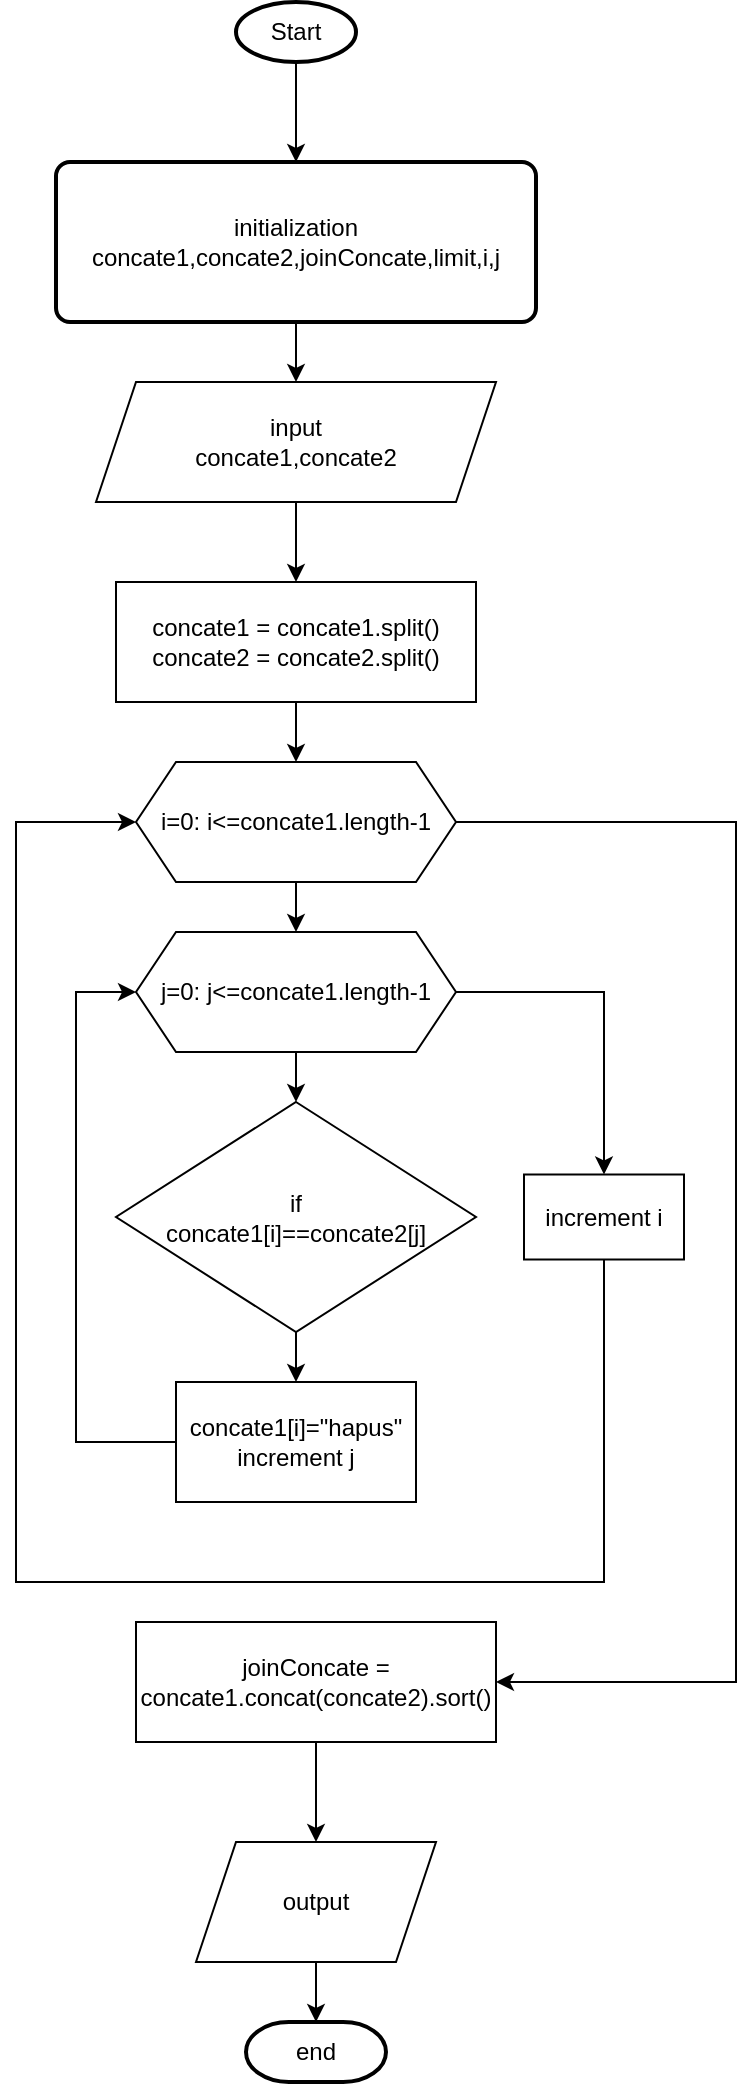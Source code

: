 <mxfile version="14.6.11" type="device"><diagram id="FGV0N6EhrC0R_0Opwvxa" name="Page-1"><mxGraphModel dx="1021" dy="567" grid="1" gridSize="10" guides="1" tooltips="1" connect="1" arrows="1" fold="1" page="1" pageScale="1" pageWidth="827" pageHeight="1169" math="0" shadow="0"><root><mxCell id="0"/><mxCell id="1" parent="0"/><mxCell id="0B2mzwtSMCsKP_ARc7p_-1" value="" style="edgeStyle=orthogonalEdgeStyle;rounded=0;orthogonalLoop=1;jettySize=auto;html=1;" edge="1" parent="1" source="0B2mzwtSMCsKP_ARc7p_-2" target="0B2mzwtSMCsKP_ARc7p_-4"><mxGeometry relative="1" as="geometry"/></mxCell><mxCell id="0B2mzwtSMCsKP_ARc7p_-2" value="Start" style="strokeWidth=2;html=1;shape=mxgraph.flowchart.start_1;whiteSpace=wrap;fontFamily=Helvetica;fontSize=12;fontColor=#000000;align=center;strokeColor=#000000;fillColor=#ffffff;" vertex="1" parent="1"><mxGeometry x="190" y="90" width="60" height="30" as="geometry"/></mxCell><mxCell id="0B2mzwtSMCsKP_ARc7p_-3" value="" style="edgeStyle=orthogonalEdgeStyle;rounded=0;orthogonalLoop=1;jettySize=auto;html=1;" edge="1" parent="1" source="0B2mzwtSMCsKP_ARc7p_-4" target="0B2mzwtSMCsKP_ARc7p_-7"><mxGeometry relative="1" as="geometry"/></mxCell><mxCell id="0B2mzwtSMCsKP_ARc7p_-4" value="initialization&lt;br&gt;concate1,concate2,joinConcate,limit,i,j" style="rounded=1;whiteSpace=wrap;html=1;absoluteArcSize=1;arcSize=14;strokeWidth=2;" vertex="1" parent="1"><mxGeometry x="100" y="170" width="240" height="80" as="geometry"/></mxCell><mxCell id="0B2mzwtSMCsKP_ARc7p_-5" value="" style="strokeWidth=2;html=1;shape=mxgraph.flowchart.annotation_1;align=left;pointerEvents=1;" vertex="1" parent="1"><mxGeometry x="260" y="260" height="100" as="geometry"/></mxCell><mxCell id="0B2mzwtSMCsKP_ARc7p_-24" value="" style="edgeStyle=orthogonalEdgeStyle;rounded=0;orthogonalLoop=1;jettySize=auto;html=1;" edge="1" parent="1" source="0B2mzwtSMCsKP_ARc7p_-7" target="0B2mzwtSMCsKP_ARc7p_-23"><mxGeometry relative="1" as="geometry"/></mxCell><mxCell id="0B2mzwtSMCsKP_ARc7p_-7" value="input&lt;br&gt;concate1,concate2" style="shape=parallelogram;perimeter=parallelogramPerimeter;whiteSpace=wrap;html=1;fixedSize=1;" vertex="1" parent="1"><mxGeometry x="120" y="280" width="200" height="60" as="geometry"/></mxCell><mxCell id="0B2mzwtSMCsKP_ARc7p_-13" value="" style="edgeStyle=orthogonalEdgeStyle;rounded=0;orthogonalLoop=1;jettySize=auto;html=1;" edge="1" parent="1" source="0B2mzwtSMCsKP_ARc7p_-14" target="0B2mzwtSMCsKP_ARc7p_-18"><mxGeometry relative="1" as="geometry"/></mxCell><mxCell id="0B2mzwtSMCsKP_ARc7p_-14" value="output" style="shape=parallelogram;perimeter=parallelogramPerimeter;whiteSpace=wrap;html=1;fixedSize=1;arcSize=6;" vertex="1" parent="1"><mxGeometry x="170" y="1010" width="120" height="60" as="geometry"/></mxCell><mxCell id="0B2mzwtSMCsKP_ARc7p_-18" value="end" style="strokeWidth=2;html=1;shape=mxgraph.flowchart.terminator;whiteSpace=wrap;" vertex="1" parent="1"><mxGeometry x="195" y="1100" width="70" height="30" as="geometry"/></mxCell><mxCell id="0B2mzwtSMCsKP_ARc7p_-26" value="" style="edgeStyle=orthogonalEdgeStyle;rounded=0;orthogonalLoop=1;jettySize=auto;html=1;" edge="1" parent="1" source="0B2mzwtSMCsKP_ARc7p_-23" target="0B2mzwtSMCsKP_ARc7p_-25"><mxGeometry relative="1" as="geometry"/></mxCell><mxCell id="0B2mzwtSMCsKP_ARc7p_-23" value="concate1 = concate1.split()&lt;br&gt;concate2 = concate2.split()" style="whiteSpace=wrap;html=1;" vertex="1" parent="1"><mxGeometry x="130" y="380" width="180" height="60" as="geometry"/></mxCell><mxCell id="0B2mzwtSMCsKP_ARc7p_-28" value="" style="edgeStyle=orthogonalEdgeStyle;rounded=0;orthogonalLoop=1;jettySize=auto;html=1;" edge="1" parent="1" source="0B2mzwtSMCsKP_ARc7p_-25" target="0B2mzwtSMCsKP_ARc7p_-27"><mxGeometry relative="1" as="geometry"/></mxCell><mxCell id="0B2mzwtSMCsKP_ARc7p_-42" value="" style="edgeStyle=orthogonalEdgeStyle;rounded=0;orthogonalLoop=1;jettySize=auto;html=1;" edge="1" parent="1" source="0B2mzwtSMCsKP_ARc7p_-25" target="0B2mzwtSMCsKP_ARc7p_-41"><mxGeometry relative="1" as="geometry"><Array as="points"><mxPoint x="440" y="500"/><mxPoint x="440" y="930"/></Array></mxGeometry></mxCell><mxCell id="0B2mzwtSMCsKP_ARc7p_-25" value="i=0: i&amp;lt;=concate1.length-1" style="shape=hexagon;perimeter=hexagonPerimeter2;whiteSpace=wrap;html=1;fixedSize=1;" vertex="1" parent="1"><mxGeometry x="140" y="470" width="160" height="60" as="geometry"/></mxCell><mxCell id="0B2mzwtSMCsKP_ARc7p_-30" value="" style="edgeStyle=orthogonalEdgeStyle;rounded=0;orthogonalLoop=1;jettySize=auto;html=1;" edge="1" parent="1" source="0B2mzwtSMCsKP_ARc7p_-27" target="0B2mzwtSMCsKP_ARc7p_-29"><mxGeometry relative="1" as="geometry"/></mxCell><mxCell id="0B2mzwtSMCsKP_ARc7p_-38" value="" style="edgeStyle=orthogonalEdgeStyle;rounded=0;orthogonalLoop=1;jettySize=auto;html=1;" edge="1" parent="1" source="0B2mzwtSMCsKP_ARc7p_-27" target="0B2mzwtSMCsKP_ARc7p_-37"><mxGeometry relative="1" as="geometry"/></mxCell><mxCell id="0B2mzwtSMCsKP_ARc7p_-27" value="j=0: j&amp;lt;=concate1.length-1" style="shape=hexagon;perimeter=hexagonPerimeter2;whiteSpace=wrap;html=1;fixedSize=1;" vertex="1" parent="1"><mxGeometry x="140" y="555" width="160" height="60" as="geometry"/></mxCell><mxCell id="0B2mzwtSMCsKP_ARc7p_-32" value="" style="edgeStyle=orthogonalEdgeStyle;rounded=0;orthogonalLoop=1;jettySize=auto;html=1;" edge="1" parent="1" source="0B2mzwtSMCsKP_ARc7p_-29" target="0B2mzwtSMCsKP_ARc7p_-31"><mxGeometry relative="1" as="geometry"/></mxCell><mxCell id="0B2mzwtSMCsKP_ARc7p_-29" value="if&lt;br&gt;concate1[i]==concate2[j]" style="rhombus;whiteSpace=wrap;html=1;" vertex="1" parent="1"><mxGeometry x="130" y="640" width="180" height="115" as="geometry"/></mxCell><mxCell id="0B2mzwtSMCsKP_ARc7p_-34" value="" style="edgeStyle=orthogonalEdgeStyle;rounded=0;orthogonalLoop=1;jettySize=auto;html=1;entryX=0;entryY=0.5;entryDx=0;entryDy=0;" edge="1" parent="1" source="0B2mzwtSMCsKP_ARc7p_-31" target="0B2mzwtSMCsKP_ARc7p_-27"><mxGeometry relative="1" as="geometry"><mxPoint x="40" y="570" as="targetPoint"/><Array as="points"><mxPoint x="110" y="810"/><mxPoint x="110" y="585"/></Array></mxGeometry></mxCell><mxCell id="0B2mzwtSMCsKP_ARc7p_-31" value="concate1[i]=&quot;hapus&quot;&lt;br&gt;increment j" style="whiteSpace=wrap;html=1;" vertex="1" parent="1"><mxGeometry x="160" y="780" width="120" height="60" as="geometry"/></mxCell><mxCell id="0B2mzwtSMCsKP_ARc7p_-40" value="" style="edgeStyle=orthogonalEdgeStyle;rounded=0;orthogonalLoop=1;jettySize=auto;html=1;entryX=0;entryY=0.5;entryDx=0;entryDy=0;" edge="1" parent="1" source="0B2mzwtSMCsKP_ARc7p_-37" target="0B2mzwtSMCsKP_ARc7p_-25"><mxGeometry relative="1" as="geometry"><mxPoint x="60" y="500" as="targetPoint"/><Array as="points"><mxPoint x="374" y="880"/><mxPoint x="80" y="880"/><mxPoint x="80" y="500"/></Array></mxGeometry></mxCell><mxCell id="0B2mzwtSMCsKP_ARc7p_-37" value="increment i" style="whiteSpace=wrap;html=1;" vertex="1" parent="1"><mxGeometry x="334" y="676.25" width="80" height="42.5" as="geometry"/></mxCell><mxCell id="0B2mzwtSMCsKP_ARc7p_-44" value="" style="edgeStyle=orthogonalEdgeStyle;rounded=0;orthogonalLoop=1;jettySize=auto;html=1;" edge="1" parent="1" source="0B2mzwtSMCsKP_ARc7p_-41" target="0B2mzwtSMCsKP_ARc7p_-14"><mxGeometry relative="1" as="geometry"/></mxCell><mxCell id="0B2mzwtSMCsKP_ARc7p_-41" value="joinConcate = concate1.concat(concate2).sort()" style="whiteSpace=wrap;html=1;" vertex="1" parent="1"><mxGeometry x="140" y="900" width="180" height="60" as="geometry"/></mxCell></root></mxGraphModel></diagram></mxfile>